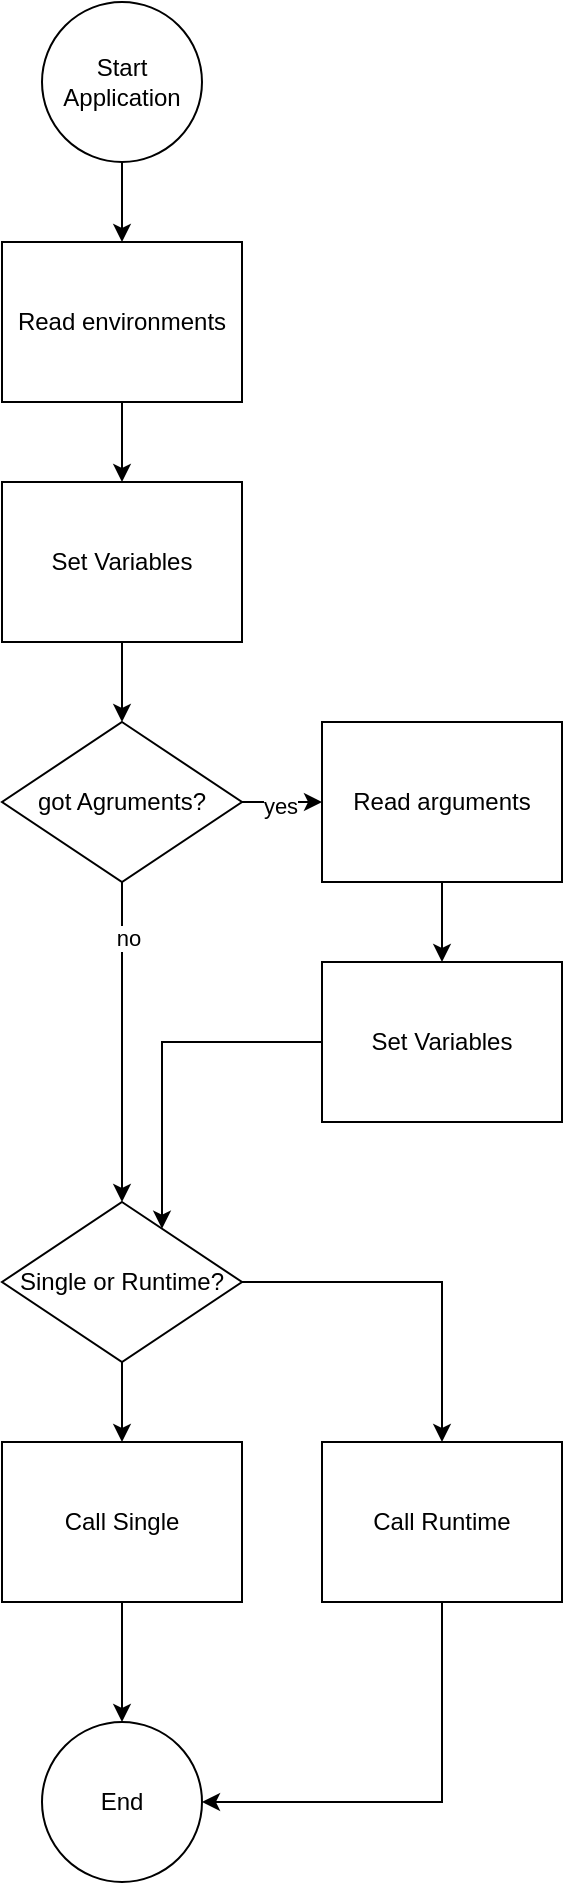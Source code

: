 <mxfile version="21.1.2" type="device">
  <diagram name="Seite-1" id="hJGiVDNFr1byjW9m4TUq">
    <mxGraphModel dx="1266" dy="743" grid="1" gridSize="10" guides="1" tooltips="1" connect="1" arrows="1" fold="1" page="1" pageScale="1" pageWidth="827" pageHeight="1169" math="0" shadow="0">
      <root>
        <mxCell id="0" />
        <mxCell id="1" parent="0" />
        <mxCell id="TipwEh0zVkdjdQUEoHJi-8" value="Start Application" style="ellipse;whiteSpace=wrap;html=1;rounded=0;" parent="1" vertex="1">
          <mxGeometry x="200" y="40" width="80" height="80" as="geometry" />
        </mxCell>
        <mxCell id="LSEDLaRRzo46k3tT0a5S-2" value="" style="edgeStyle=orthogonalEdgeStyle;rounded=0;orthogonalLoop=1;jettySize=auto;html=1;" edge="1" parent="1" source="TipwEh0zVkdjdQUEoHJi-11" target="TipwEh0zVkdjdQUEoHJi-18">
          <mxGeometry relative="1" as="geometry" />
        </mxCell>
        <mxCell id="LSEDLaRRzo46k3tT0a5S-4" value="yes" style="edgeLabel;html=1;align=center;verticalAlign=middle;resizable=0;points=[];" vertex="1" connectable="0" parent="LSEDLaRRzo46k3tT0a5S-2">
          <mxGeometry x="-0.05" y="-2" relative="1" as="geometry">
            <mxPoint as="offset" />
          </mxGeometry>
        </mxCell>
        <mxCell id="LSEDLaRRzo46k3tT0a5S-10" style="edgeStyle=orthogonalEdgeStyle;rounded=0;orthogonalLoop=1;jettySize=auto;html=1;" edge="1" parent="1" source="TipwEh0zVkdjdQUEoHJi-11" target="TipwEh0zVkdjdQUEoHJi-26">
          <mxGeometry relative="1" as="geometry" />
        </mxCell>
        <mxCell id="LSEDLaRRzo46k3tT0a5S-12" value="no" style="edgeLabel;html=1;align=center;verticalAlign=middle;resizable=0;points=[];" vertex="1" connectable="0" parent="LSEDLaRRzo46k3tT0a5S-10">
          <mxGeometry x="-0.65" y="3" relative="1" as="geometry">
            <mxPoint as="offset" />
          </mxGeometry>
        </mxCell>
        <mxCell id="TipwEh0zVkdjdQUEoHJi-11" value="got Agruments?" style="rhombus;whiteSpace=wrap;html=1;rounded=0;" parent="1" vertex="1">
          <mxGeometry x="180" y="400" width="120" height="80" as="geometry" />
        </mxCell>
        <mxCell id="TipwEh0zVkdjdQUEoHJi-25" style="edgeStyle=orthogonalEdgeStyle;rounded=0;orthogonalLoop=1;jettySize=auto;html=1;" parent="1" source="TipwEh0zVkdjdQUEoHJi-8" target="TipwEh0zVkdjdQUEoHJi-15" edge="1">
          <mxGeometry relative="1" as="geometry">
            <Array as="points">
              <mxPoint x="240" y="220" />
              <mxPoint x="240" y="220" />
            </Array>
          </mxGeometry>
        </mxCell>
        <mxCell id="LSEDLaRRzo46k3tT0a5S-6" value="" style="edgeStyle=orthogonalEdgeStyle;rounded=0;orthogonalLoop=1;jettySize=auto;html=1;" edge="1" parent="1" source="TipwEh0zVkdjdQUEoHJi-15" target="TipwEh0zVkdjdQUEoHJi-23">
          <mxGeometry relative="1" as="geometry" />
        </mxCell>
        <mxCell id="TipwEh0zVkdjdQUEoHJi-15" value="Read environments" style="whiteSpace=wrap;html=1;rounded=0;" parent="1" vertex="1">
          <mxGeometry x="180" y="160" width="120" height="80" as="geometry" />
        </mxCell>
        <mxCell id="LSEDLaRRzo46k3tT0a5S-9" value="" style="edgeStyle=orthogonalEdgeStyle;rounded=0;orthogonalLoop=1;jettySize=auto;html=1;" edge="1" parent="1" source="TipwEh0zVkdjdQUEoHJi-18" target="LSEDLaRRzo46k3tT0a5S-8">
          <mxGeometry relative="1" as="geometry" />
        </mxCell>
        <mxCell id="TipwEh0zVkdjdQUEoHJi-18" value="Read arguments" style="whiteSpace=wrap;html=1;rounded=0;" parent="1" vertex="1">
          <mxGeometry x="340" y="400" width="120" height="80" as="geometry" />
        </mxCell>
        <mxCell id="LSEDLaRRzo46k3tT0a5S-7" value="" style="edgeStyle=orthogonalEdgeStyle;rounded=0;orthogonalLoop=1;jettySize=auto;html=1;" edge="1" parent="1" source="TipwEh0zVkdjdQUEoHJi-23" target="TipwEh0zVkdjdQUEoHJi-11">
          <mxGeometry relative="1" as="geometry" />
        </mxCell>
        <mxCell id="TipwEh0zVkdjdQUEoHJi-23" value="Set Variables" style="whiteSpace=wrap;html=1;rounded=0;" parent="1" vertex="1">
          <mxGeometry x="180" y="280" width="120" height="80" as="geometry" />
        </mxCell>
        <mxCell id="TipwEh0zVkdjdQUEoHJi-29" style="edgeStyle=orthogonalEdgeStyle;rounded=0;orthogonalLoop=1;jettySize=auto;html=1;" parent="1" source="TipwEh0zVkdjdQUEoHJi-26" target="TipwEh0zVkdjdQUEoHJi-28" edge="1">
          <mxGeometry relative="1" as="geometry" />
        </mxCell>
        <mxCell id="TipwEh0zVkdjdQUEoHJi-31" style="edgeStyle=orthogonalEdgeStyle;rounded=0;orthogonalLoop=1;jettySize=auto;html=1;" parent="1" source="TipwEh0zVkdjdQUEoHJi-26" target="TipwEh0zVkdjdQUEoHJi-30" edge="1">
          <mxGeometry relative="1" as="geometry" />
        </mxCell>
        <mxCell id="TipwEh0zVkdjdQUEoHJi-26" value="Single or Runtime?" style="rhombus;whiteSpace=wrap;html=1;rounded=0;" parent="1" vertex="1">
          <mxGeometry x="180" y="640" width="120" height="80" as="geometry" />
        </mxCell>
        <mxCell id="TipwEh0zVkdjdQUEoHJi-33" style="edgeStyle=orthogonalEdgeStyle;rounded=0;orthogonalLoop=1;jettySize=auto;html=1;" parent="1" source="TipwEh0zVkdjdQUEoHJi-28" target="TipwEh0zVkdjdQUEoHJi-32" edge="1">
          <mxGeometry relative="1" as="geometry" />
        </mxCell>
        <mxCell id="TipwEh0zVkdjdQUEoHJi-28" value="Call Single" style="whiteSpace=wrap;html=1;rounded=0;" parent="1" vertex="1">
          <mxGeometry x="180" y="760" width="120" height="80" as="geometry" />
        </mxCell>
        <mxCell id="TipwEh0zVkdjdQUEoHJi-34" style="edgeStyle=orthogonalEdgeStyle;rounded=0;orthogonalLoop=1;jettySize=auto;html=1;entryX=1;entryY=0.5;entryDx=0;entryDy=0;" parent="1" source="TipwEh0zVkdjdQUEoHJi-30" target="TipwEh0zVkdjdQUEoHJi-32" edge="1">
          <mxGeometry relative="1" as="geometry">
            <Array as="points">
              <mxPoint x="400" y="940" />
            </Array>
          </mxGeometry>
        </mxCell>
        <mxCell id="TipwEh0zVkdjdQUEoHJi-30" value="Call Runtime" style="whiteSpace=wrap;html=1;rounded=0;" parent="1" vertex="1">
          <mxGeometry x="340" y="760" width="120" height="80" as="geometry" />
        </mxCell>
        <mxCell id="TipwEh0zVkdjdQUEoHJi-32" value="End" style="ellipse;whiteSpace=wrap;html=1;rounded=0;" parent="1" vertex="1">
          <mxGeometry x="200" y="900" width="80" height="80" as="geometry" />
        </mxCell>
        <mxCell id="LSEDLaRRzo46k3tT0a5S-11" style="edgeStyle=orthogonalEdgeStyle;rounded=0;orthogonalLoop=1;jettySize=auto;html=1;" edge="1" parent="1" source="LSEDLaRRzo46k3tT0a5S-8" target="TipwEh0zVkdjdQUEoHJi-26">
          <mxGeometry relative="1" as="geometry">
            <Array as="points">
              <mxPoint x="260" y="560" />
            </Array>
          </mxGeometry>
        </mxCell>
        <mxCell id="LSEDLaRRzo46k3tT0a5S-8" value="Set Variables" style="whiteSpace=wrap;html=1;rounded=0;" vertex="1" parent="1">
          <mxGeometry x="340" y="520" width="120" height="80" as="geometry" />
        </mxCell>
      </root>
    </mxGraphModel>
  </diagram>
</mxfile>
